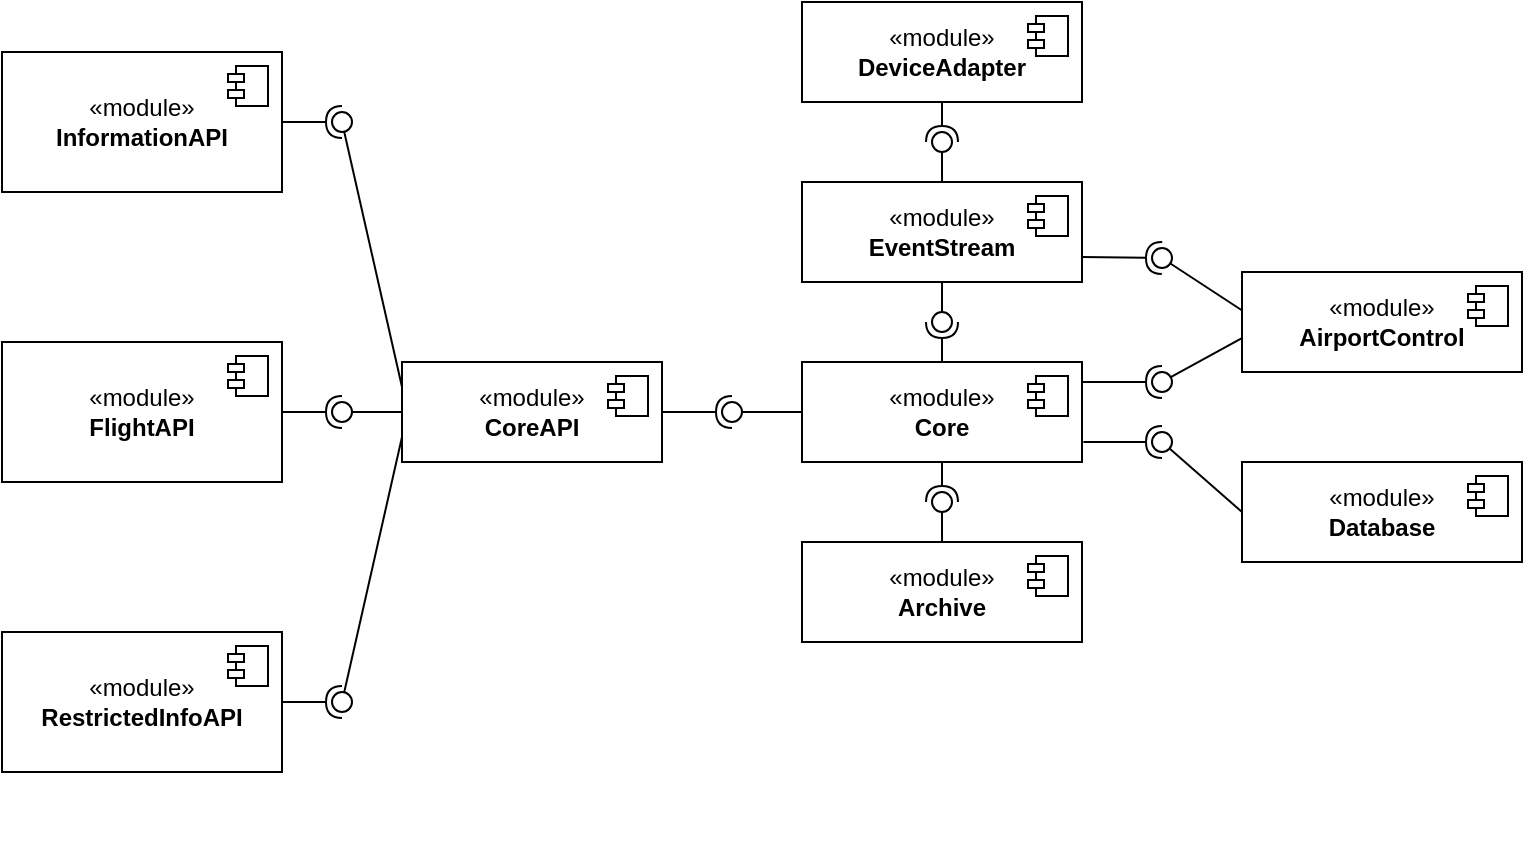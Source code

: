 <mxfile version="23.1.6" type="github">
  <diagram name="Page-1" id="HcmS3u_ktw_YCwsRuwHg">
    <mxGraphModel dx="1323" dy="958" grid="1" gridSize="10" guides="1" tooltips="1" connect="1" arrows="1" fold="1" page="1" pageScale="1" pageWidth="827" pageHeight="1169" math="0" shadow="0">
      <root>
        <mxCell id="0" />
        <mxCell id="1" parent="0" />
        <mxCell id="WJw3mbz3F_eYc_uWYeea-5" value="«module»&lt;br&gt;&lt;b&gt;InformationAPI&lt;/b&gt;" style="html=1;dropTarget=0;whiteSpace=wrap;" parent="1" vertex="1">
          <mxGeometry x="34" y="55" width="140" height="70" as="geometry" />
        </mxCell>
        <mxCell id="WJw3mbz3F_eYc_uWYeea-6" value="" style="shape=module;jettyWidth=8;jettyHeight=4;" parent="WJw3mbz3F_eYc_uWYeea-5" vertex="1">
          <mxGeometry x="1" width="20" height="20" relative="1" as="geometry">
            <mxPoint x="-27" y="7" as="offset" />
          </mxGeometry>
        </mxCell>
        <mxCell id="WJw3mbz3F_eYc_uWYeea-7" value="«module»&lt;br&gt;&lt;b&gt;FlightAPI&lt;/b&gt;" style="html=1;dropTarget=0;whiteSpace=wrap;" parent="1" vertex="1">
          <mxGeometry x="34" y="200" width="140" height="70" as="geometry" />
        </mxCell>
        <mxCell id="WJw3mbz3F_eYc_uWYeea-8" value="" style="shape=module;jettyWidth=8;jettyHeight=4;" parent="WJw3mbz3F_eYc_uWYeea-7" vertex="1">
          <mxGeometry x="1" width="20" height="20" relative="1" as="geometry">
            <mxPoint x="-27" y="7" as="offset" />
          </mxGeometry>
        </mxCell>
        <mxCell id="WJw3mbz3F_eYc_uWYeea-9" value="«module»&lt;br&gt;&lt;b&gt;RestrictedInfoAPI&lt;/b&gt;" style="html=1;dropTarget=0;whiteSpace=wrap;" parent="1" vertex="1">
          <mxGeometry x="34" y="345" width="140" height="70" as="geometry" />
        </mxCell>
        <mxCell id="WJw3mbz3F_eYc_uWYeea-10" value="" style="shape=module;jettyWidth=8;jettyHeight=4;" parent="WJw3mbz3F_eYc_uWYeea-9" vertex="1">
          <mxGeometry x="1" width="20" height="20" relative="1" as="geometry">
            <mxPoint x="-27" y="7" as="offset" />
          </mxGeometry>
        </mxCell>
        <mxCell id="WJw3mbz3F_eYc_uWYeea-11" value="«module»&lt;br&gt;&lt;b&gt;Core&lt;/b&gt;" style="html=1;dropTarget=0;whiteSpace=wrap;" parent="1" vertex="1">
          <mxGeometry x="434" y="210" width="140" height="50" as="geometry" />
        </mxCell>
        <mxCell id="WJw3mbz3F_eYc_uWYeea-12" value="" style="shape=module;jettyWidth=8;jettyHeight=4;" parent="WJw3mbz3F_eYc_uWYeea-11" vertex="1">
          <mxGeometry x="1" width="20" height="20" relative="1" as="geometry">
            <mxPoint x="-27" y="7" as="offset" />
          </mxGeometry>
        </mxCell>
        <mxCell id="WJw3mbz3F_eYc_uWYeea-15" value="«module»&lt;br&gt;&lt;b&gt;EventStream&lt;/b&gt;" style="html=1;dropTarget=0;whiteSpace=wrap;" parent="1" vertex="1">
          <mxGeometry x="434" y="120" width="140" height="50" as="geometry" />
        </mxCell>
        <mxCell id="WJw3mbz3F_eYc_uWYeea-16" value="" style="shape=module;jettyWidth=8;jettyHeight=4;" parent="WJw3mbz3F_eYc_uWYeea-15" vertex="1">
          <mxGeometry x="1" width="20" height="20" relative="1" as="geometry">
            <mxPoint x="-27" y="7" as="offset" />
          </mxGeometry>
        </mxCell>
        <mxCell id="WJw3mbz3F_eYc_uWYeea-27" value="" style="rounded=0;orthogonalLoop=1;jettySize=auto;html=1;endArrow=halfCircle;endFill=0;endSize=6;strokeWidth=1;sketch=0;exitX=1;exitY=0.5;exitDx=0;exitDy=0;" parent="1" source="WJw3mbz3F_eYc_uWYeea-5" edge="1">
          <mxGeometry relative="1" as="geometry">
            <mxPoint x="314" y="95" as="sourcePoint" />
            <mxPoint x="204" y="90" as="targetPoint" />
          </mxGeometry>
        </mxCell>
        <mxCell id="WJw3mbz3F_eYc_uWYeea-29" value="" style="ellipse;whiteSpace=wrap;html=1;align=center;aspect=fixed;fillColor=none;strokeColor=none;resizable=0;perimeter=centerPerimeter;rotatable=0;allowArrows=0;points=[];outlineConnect=1;" parent="1" vertex="1">
          <mxGeometry x="224" y="90" width="10" height="10" as="geometry" />
        </mxCell>
        <mxCell id="WJw3mbz3F_eYc_uWYeea-30" value="" style="rounded=0;orthogonalLoop=1;jettySize=auto;html=1;endArrow=halfCircle;endFill=0;endSize=6;strokeWidth=1;sketch=0;fontSize=12;curved=1;exitX=1;exitY=0.5;exitDx=0;exitDy=0;" parent="1" source="WJw3mbz3F_eYc_uWYeea-7" edge="1">
          <mxGeometry relative="1" as="geometry">
            <mxPoint x="349" y="245" as="sourcePoint" />
            <mxPoint x="204" y="235" as="targetPoint" />
          </mxGeometry>
        </mxCell>
        <mxCell id="WJw3mbz3F_eYc_uWYeea-31" value="" style="ellipse;whiteSpace=wrap;html=1;align=center;aspect=fixed;fillColor=none;strokeColor=none;resizable=0;perimeter=centerPerimeter;rotatable=0;allowArrows=0;points=[];outlineConnect=1;" parent="1" vertex="1">
          <mxGeometry x="294" y="240" width="10" height="10" as="geometry" />
        </mxCell>
        <mxCell id="WJw3mbz3F_eYc_uWYeea-33" value="" style="rounded=0;orthogonalLoop=1;jettySize=auto;html=1;endArrow=halfCircle;endFill=0;endSize=6;strokeWidth=1;sketch=0;fontSize=12;curved=1;exitX=1;exitY=0.5;exitDx=0;exitDy=0;" parent="1" source="WJw3mbz3F_eYc_uWYeea-9" edge="1">
          <mxGeometry relative="1" as="geometry">
            <mxPoint x="259" y="395" as="sourcePoint" />
            <mxPoint x="204" y="380" as="targetPoint" />
          </mxGeometry>
        </mxCell>
        <mxCell id="WJw3mbz3F_eYc_uWYeea-34" value="" style="ellipse;whiteSpace=wrap;html=1;align=center;aspect=fixed;fillColor=none;strokeColor=none;resizable=0;perimeter=centerPerimeter;rotatable=0;allowArrows=0;points=[];outlineConnect=1;" parent="1" vertex="1">
          <mxGeometry x="234" y="390" width="10" height="10" as="geometry" />
        </mxCell>
        <mxCell id="WJw3mbz3F_eYc_uWYeea-35" value="«module»&lt;br&gt;&lt;b&gt;CoreAPI&lt;/b&gt;" style="html=1;dropTarget=0;whiteSpace=wrap;" parent="1" vertex="1">
          <mxGeometry x="234" y="210" width="130" height="50" as="geometry" />
        </mxCell>
        <mxCell id="WJw3mbz3F_eYc_uWYeea-36" value="" style="shape=module;jettyWidth=8;jettyHeight=4;" parent="WJw3mbz3F_eYc_uWYeea-35" vertex="1">
          <mxGeometry x="1" width="20" height="20" relative="1" as="geometry">
            <mxPoint x="-27" y="7" as="offset" />
          </mxGeometry>
        </mxCell>
        <mxCell id="WJw3mbz3F_eYc_uWYeea-46" value="" style="rounded=0;orthogonalLoop=1;jettySize=auto;html=1;endArrow=oval;endFill=0;sketch=0;sourcePerimeterSpacing=0;targetPerimeterSpacing=0;endSize=10;exitX=0;exitY=0.5;exitDx=0;exitDy=0;" parent="1" source="WJw3mbz3F_eYc_uWYeea-35" edge="1">
          <mxGeometry relative="1" as="geometry">
            <mxPoint x="334" y="55" as="sourcePoint" />
            <mxPoint x="204" y="235" as="targetPoint" />
          </mxGeometry>
        </mxCell>
        <mxCell id="WJw3mbz3F_eYc_uWYeea-47" value="" style="rounded=0;orthogonalLoop=1;jettySize=auto;html=1;endArrow=oval;endFill=0;sketch=0;sourcePerimeterSpacing=0;targetPerimeterSpacing=0;endSize=10;exitX=0;exitY=0.25;exitDx=0;exitDy=0;" parent="1" source="WJw3mbz3F_eYc_uWYeea-35" edge="1">
          <mxGeometry relative="1" as="geometry">
            <mxPoint x="334" y="55" as="sourcePoint" />
            <mxPoint x="204" y="90" as="targetPoint" />
          </mxGeometry>
        </mxCell>
        <mxCell id="WJw3mbz3F_eYc_uWYeea-48" value="" style="rounded=0;orthogonalLoop=1;jettySize=auto;html=1;endArrow=oval;endFill=0;sketch=0;sourcePerimeterSpacing=0;targetPerimeterSpacing=0;endSize=10;exitX=0;exitY=0.75;exitDx=0;exitDy=0;" parent="1" source="WJw3mbz3F_eYc_uWYeea-35" edge="1">
          <mxGeometry relative="1" as="geometry">
            <mxPoint x="334" y="55" as="sourcePoint" />
            <mxPoint x="204" y="380" as="targetPoint" />
          </mxGeometry>
        </mxCell>
        <mxCell id="WJw3mbz3F_eYc_uWYeea-51" value="" style="rounded=0;orthogonalLoop=1;jettySize=auto;html=1;endArrow=halfCircle;endFill=0;endSize=6;strokeWidth=1;sketch=0;exitX=1;exitY=0.5;exitDx=0;exitDy=0;" parent="1" source="WJw3mbz3F_eYc_uWYeea-35" target="WJw3mbz3F_eYc_uWYeea-53" edge="1">
          <mxGeometry relative="1" as="geometry">
            <mxPoint x="364" y="275" as="sourcePoint" />
          </mxGeometry>
        </mxCell>
        <mxCell id="WJw3mbz3F_eYc_uWYeea-54" value="" style="rounded=0;orthogonalLoop=1;jettySize=auto;html=1;endArrow=oval;endFill=0;sketch=0;sourcePerimeterSpacing=0;targetPerimeterSpacing=0;endSize=10;exitX=0;exitY=0.5;exitDx=0;exitDy=0;" parent="1" source="WJw3mbz3F_eYc_uWYeea-11" target="WJw3mbz3F_eYc_uWYeea-53" edge="1">
          <mxGeometry relative="1" as="geometry">
            <mxPoint x="434" y="235" as="sourcePoint" />
            <mxPoint x="394" y="240" as="targetPoint" />
          </mxGeometry>
        </mxCell>
        <mxCell id="WJw3mbz3F_eYc_uWYeea-53" value="" style="ellipse;whiteSpace=wrap;html=1;align=center;aspect=fixed;fillColor=none;strokeColor=none;resizable=0;perimeter=centerPerimeter;rotatable=0;allowArrows=0;points=[];outlineConnect=1;" parent="1" vertex="1">
          <mxGeometry x="394" y="230" width="10" height="10" as="geometry" />
        </mxCell>
        <mxCell id="WJw3mbz3F_eYc_uWYeea-62" value="«module»&lt;br&gt;&lt;b&gt;AirportControl&lt;/b&gt;" style="html=1;dropTarget=0;whiteSpace=wrap;" parent="1" vertex="1">
          <mxGeometry x="654" y="165" width="140" height="50" as="geometry" />
        </mxCell>
        <mxCell id="WJw3mbz3F_eYc_uWYeea-63" value="" style="shape=module;jettyWidth=8;jettyHeight=4;" parent="WJw3mbz3F_eYc_uWYeea-62" vertex="1">
          <mxGeometry x="1" width="20" height="20" relative="1" as="geometry">
            <mxPoint x="-27" y="7" as="offset" />
          </mxGeometry>
        </mxCell>
        <mxCell id="WJw3mbz3F_eYc_uWYeea-64" value="«module»&lt;br&gt;&lt;b&gt;DeviceAdapter&lt;/b&gt;" style="html=1;dropTarget=0;whiteSpace=wrap;" parent="1" vertex="1">
          <mxGeometry x="434" y="30" width="140" height="50" as="geometry" />
        </mxCell>
        <mxCell id="WJw3mbz3F_eYc_uWYeea-65" value="" style="shape=module;jettyWidth=8;jettyHeight=4;" parent="WJw3mbz3F_eYc_uWYeea-64" vertex="1">
          <mxGeometry x="1" width="20" height="20" relative="1" as="geometry">
            <mxPoint x="-27" y="7" as="offset" />
          </mxGeometry>
        </mxCell>
        <mxCell id="WJw3mbz3F_eYc_uWYeea-66" value="" style="rounded=0;orthogonalLoop=1;jettySize=auto;html=1;endArrow=halfCircle;endFill=0;endSize=6;strokeWidth=1;sketch=0;exitX=0.5;exitY=1;exitDx=0;exitDy=0;" parent="1" source="WJw3mbz3F_eYc_uWYeea-64" edge="1">
          <mxGeometry relative="1" as="geometry">
            <mxPoint x="614" y="365" as="sourcePoint" />
            <mxPoint x="504" y="100" as="targetPoint" />
          </mxGeometry>
        </mxCell>
        <mxCell id="WJw3mbz3F_eYc_uWYeea-67" value="" style="rounded=0;orthogonalLoop=1;jettySize=auto;html=1;endArrow=oval;endFill=0;sketch=0;sourcePerimeterSpacing=0;targetPerimeterSpacing=0;endSize=10;exitX=0.5;exitY=0;exitDx=0;exitDy=0;" parent="1" source="WJw3mbz3F_eYc_uWYeea-15" edge="1">
          <mxGeometry relative="1" as="geometry">
            <mxPoint x="574" y="365" as="sourcePoint" />
            <mxPoint x="504" y="100" as="targetPoint" />
          </mxGeometry>
        </mxCell>
        <mxCell id="WJw3mbz3F_eYc_uWYeea-68" value="" style="ellipse;whiteSpace=wrap;html=1;align=center;aspect=fixed;fillColor=none;strokeColor=none;resizable=0;perimeter=centerPerimeter;rotatable=0;allowArrows=0;points=[];outlineConnect=1;" parent="1" vertex="1">
          <mxGeometry x="589" y="360" width="10" height="10" as="geometry" />
        </mxCell>
        <mxCell id="WJw3mbz3F_eYc_uWYeea-70" value="" style="ellipse;whiteSpace=wrap;html=1;align=center;aspect=fixed;fillColor=none;strokeColor=none;resizable=0;perimeter=centerPerimeter;rotatable=0;allowArrows=0;points=[];outlineConnect=1;" parent="1" vertex="1">
          <mxGeometry x="394" y="440" width="10" height="10" as="geometry" />
        </mxCell>
        <mxCell id="WJw3mbz3F_eYc_uWYeea-71" value="" style="rounded=0;orthogonalLoop=1;jettySize=auto;html=1;endArrow=halfCircle;endFill=0;endSize=6;strokeWidth=1;sketch=0;exitX=0.5;exitY=0;exitDx=0;exitDy=0;" parent="1" source="WJw3mbz3F_eYc_uWYeea-11" edge="1">
          <mxGeometry relative="1" as="geometry">
            <mxPoint x="474" y="355" as="sourcePoint" />
            <mxPoint x="504" y="190" as="targetPoint" />
          </mxGeometry>
        </mxCell>
        <mxCell id="WJw3mbz3F_eYc_uWYeea-72" value="" style="rounded=0;orthogonalLoop=1;jettySize=auto;html=1;endArrow=oval;endFill=0;sketch=0;sourcePerimeterSpacing=0;targetPerimeterSpacing=0;endSize=10;exitX=0.5;exitY=1;exitDx=0;exitDy=0;" parent="1" source="WJw3mbz3F_eYc_uWYeea-15" edge="1">
          <mxGeometry relative="1" as="geometry">
            <mxPoint x="434" y="355" as="sourcePoint" />
            <mxPoint x="504" y="190" as="targetPoint" />
          </mxGeometry>
        </mxCell>
        <mxCell id="WJw3mbz3F_eYc_uWYeea-73" value="" style="ellipse;whiteSpace=wrap;html=1;align=center;aspect=fixed;fillColor=none;strokeColor=none;resizable=0;perimeter=centerPerimeter;rotatable=0;allowArrows=0;points=[];outlineConnect=1;" parent="1" vertex="1">
          <mxGeometry x="449" y="350" width="10" height="10" as="geometry" />
        </mxCell>
        <mxCell id="WJw3mbz3F_eYc_uWYeea-74" value="" style="rounded=0;orthogonalLoop=1;jettySize=auto;html=1;endArrow=halfCircle;endFill=0;endSize=6;strokeWidth=1;sketch=0;exitX=1;exitY=0.75;exitDx=0;exitDy=0;" parent="1" source="WJw3mbz3F_eYc_uWYeea-15" edge="1">
          <mxGeometry relative="1" as="geometry">
            <mxPoint x="694" y="275" as="sourcePoint" />
            <mxPoint x="614" y="158" as="targetPoint" />
          </mxGeometry>
        </mxCell>
        <mxCell id="WJw3mbz3F_eYc_uWYeea-75" value="" style="rounded=0;orthogonalLoop=1;jettySize=auto;html=1;endArrow=oval;endFill=0;sketch=0;sourcePerimeterSpacing=0;targetPerimeterSpacing=0;endSize=10;exitX=-0.002;exitY=0.38;exitDx=0;exitDy=0;exitPerimeter=0;" parent="1" source="WJw3mbz3F_eYc_uWYeea-62" edge="1">
          <mxGeometry relative="1" as="geometry">
            <mxPoint x="654" y="170" as="sourcePoint" />
            <mxPoint x="614" y="158" as="targetPoint" />
          </mxGeometry>
        </mxCell>
        <mxCell id="WJw3mbz3F_eYc_uWYeea-76" value="" style="ellipse;whiteSpace=wrap;html=1;align=center;aspect=fixed;fillColor=none;strokeColor=none;resizable=0;perimeter=centerPerimeter;rotatable=0;allowArrows=0;points=[];outlineConnect=1;" parent="1" vertex="1">
          <mxGeometry x="669" y="270" width="10" height="10" as="geometry" />
        </mxCell>
        <mxCell id="WJw3mbz3F_eYc_uWYeea-77" value="" style="rounded=0;orthogonalLoop=1;jettySize=auto;html=1;endArrow=halfCircle;endFill=0;endSize=6;strokeWidth=1;sketch=0;" parent="1" edge="1">
          <mxGeometry relative="1" as="geometry">
            <mxPoint x="574" y="220" as="sourcePoint" />
            <mxPoint x="614" y="220" as="targetPoint" />
          </mxGeometry>
        </mxCell>
        <mxCell id="WJw3mbz3F_eYc_uWYeea-78" value="" style="rounded=0;orthogonalLoop=1;jettySize=auto;html=1;endArrow=oval;endFill=0;sketch=0;sourcePerimeterSpacing=0;targetPerimeterSpacing=0;endSize=10;exitX=0.003;exitY=0.656;exitDx=0;exitDy=0;exitPerimeter=0;" parent="1" source="WJw3mbz3F_eYc_uWYeea-62" target="WJw3mbz3F_eYc_uWYeea-79" edge="1">
          <mxGeometry relative="1" as="geometry">
            <mxPoint x="614" y="255" as="sourcePoint" />
          </mxGeometry>
        </mxCell>
        <mxCell id="WJw3mbz3F_eYc_uWYeea-79" value="" style="ellipse;whiteSpace=wrap;html=1;align=center;aspect=fixed;fillColor=none;strokeColor=none;resizable=0;perimeter=centerPerimeter;rotatable=0;allowArrows=0;points=[];outlineConnect=1;" parent="1" vertex="1">
          <mxGeometry x="609" y="215" width="10" height="10" as="geometry" />
        </mxCell>
        <mxCell id="49DgqGdskVRsLcC14b9Y-1" value="«module»&lt;br&gt;&lt;b&gt;Archive&lt;/b&gt;" style="html=1;dropTarget=0;whiteSpace=wrap;" parent="1" vertex="1">
          <mxGeometry x="434" y="300" width="140" height="50" as="geometry" />
        </mxCell>
        <mxCell id="49DgqGdskVRsLcC14b9Y-2" value="" style="shape=module;jettyWidth=8;jettyHeight=4;" parent="49DgqGdskVRsLcC14b9Y-1" vertex="1">
          <mxGeometry x="1" width="20" height="20" relative="1" as="geometry">
            <mxPoint x="-27" y="7" as="offset" />
          </mxGeometry>
        </mxCell>
        <mxCell id="49DgqGdskVRsLcC14b9Y-3" value="" style="rounded=0;orthogonalLoop=1;jettySize=auto;html=1;endArrow=halfCircle;endFill=0;endSize=6;strokeWidth=1;sketch=0;exitX=0.5;exitY=1;exitDx=0;exitDy=0;" parent="1" source="WJw3mbz3F_eYc_uWYeea-11" edge="1">
          <mxGeometry relative="1" as="geometry">
            <mxPoint x="394" y="315" as="sourcePoint" />
            <mxPoint x="504" y="280" as="targetPoint" />
          </mxGeometry>
        </mxCell>
        <mxCell id="49DgqGdskVRsLcC14b9Y-4" value="" style="rounded=0;orthogonalLoop=1;jettySize=auto;html=1;endArrow=oval;endFill=0;sketch=0;sourcePerimeterSpacing=0;targetPerimeterSpacing=0;endSize=10;exitX=0.5;exitY=0;exitDx=0;exitDy=0;" parent="1" source="49DgqGdskVRsLcC14b9Y-1" edge="1">
          <mxGeometry relative="1" as="geometry">
            <mxPoint x="354" y="315" as="sourcePoint" />
            <mxPoint x="504" y="280" as="targetPoint" />
          </mxGeometry>
        </mxCell>
        <mxCell id="49DgqGdskVRsLcC14b9Y-5" value="" style="ellipse;whiteSpace=wrap;html=1;align=center;aspect=fixed;fillColor=none;strokeColor=none;resizable=0;perimeter=centerPerimeter;rotatable=0;allowArrows=0;points=[];outlineConnect=1;" parent="1" vertex="1">
          <mxGeometry x="369" y="310" width="10" height="10" as="geometry" />
        </mxCell>
        <mxCell id="K5AJ4Rv1wtPMsswv_Lw_-1" value="«module»&lt;br&gt;&lt;b&gt;Database&lt;/b&gt;" style="html=1;dropTarget=0;whiteSpace=wrap;" parent="1" vertex="1">
          <mxGeometry x="654" y="260" width="140" height="50" as="geometry" />
        </mxCell>
        <mxCell id="K5AJ4Rv1wtPMsswv_Lw_-2" value="" style="shape=module;jettyWidth=8;jettyHeight=4;" parent="K5AJ4Rv1wtPMsswv_Lw_-1" vertex="1">
          <mxGeometry x="1" width="20" height="20" relative="1" as="geometry">
            <mxPoint x="-27" y="7" as="offset" />
          </mxGeometry>
        </mxCell>
        <mxCell id="K5AJ4Rv1wtPMsswv_Lw_-3" value="" style="rounded=0;orthogonalLoop=1;jettySize=auto;html=1;endArrow=halfCircle;endFill=0;endSize=6;strokeWidth=1;sketch=0;exitX=1.005;exitY=0.8;exitDx=0;exitDy=0;exitPerimeter=0;" parent="1" source="WJw3mbz3F_eYc_uWYeea-11" edge="1">
          <mxGeometry relative="1" as="geometry">
            <mxPoint x="634" y="355" as="sourcePoint" />
            <mxPoint x="614" y="250" as="targetPoint" />
          </mxGeometry>
        </mxCell>
        <mxCell id="K5AJ4Rv1wtPMsswv_Lw_-4" value="" style="rounded=0;orthogonalLoop=1;jettySize=auto;html=1;endArrow=oval;endFill=0;sketch=0;sourcePerimeterSpacing=0;targetPerimeterSpacing=0;endSize=10;exitX=0;exitY=0.5;exitDx=0;exitDy=0;" parent="1" source="K5AJ4Rv1wtPMsswv_Lw_-1" edge="1">
          <mxGeometry relative="1" as="geometry">
            <mxPoint x="594" y="355" as="sourcePoint" />
            <mxPoint x="614" y="250" as="targetPoint" />
          </mxGeometry>
        </mxCell>
        <mxCell id="K5AJ4Rv1wtPMsswv_Lw_-5" value="" style="ellipse;whiteSpace=wrap;html=1;align=center;aspect=fixed;fillColor=none;strokeColor=none;resizable=0;perimeter=centerPerimeter;rotatable=0;allowArrows=0;points=[];outlineConnect=1;" parent="1" vertex="1">
          <mxGeometry x="609" y="350" width="10" height="10" as="geometry" />
        </mxCell>
      </root>
    </mxGraphModel>
  </diagram>
</mxfile>
